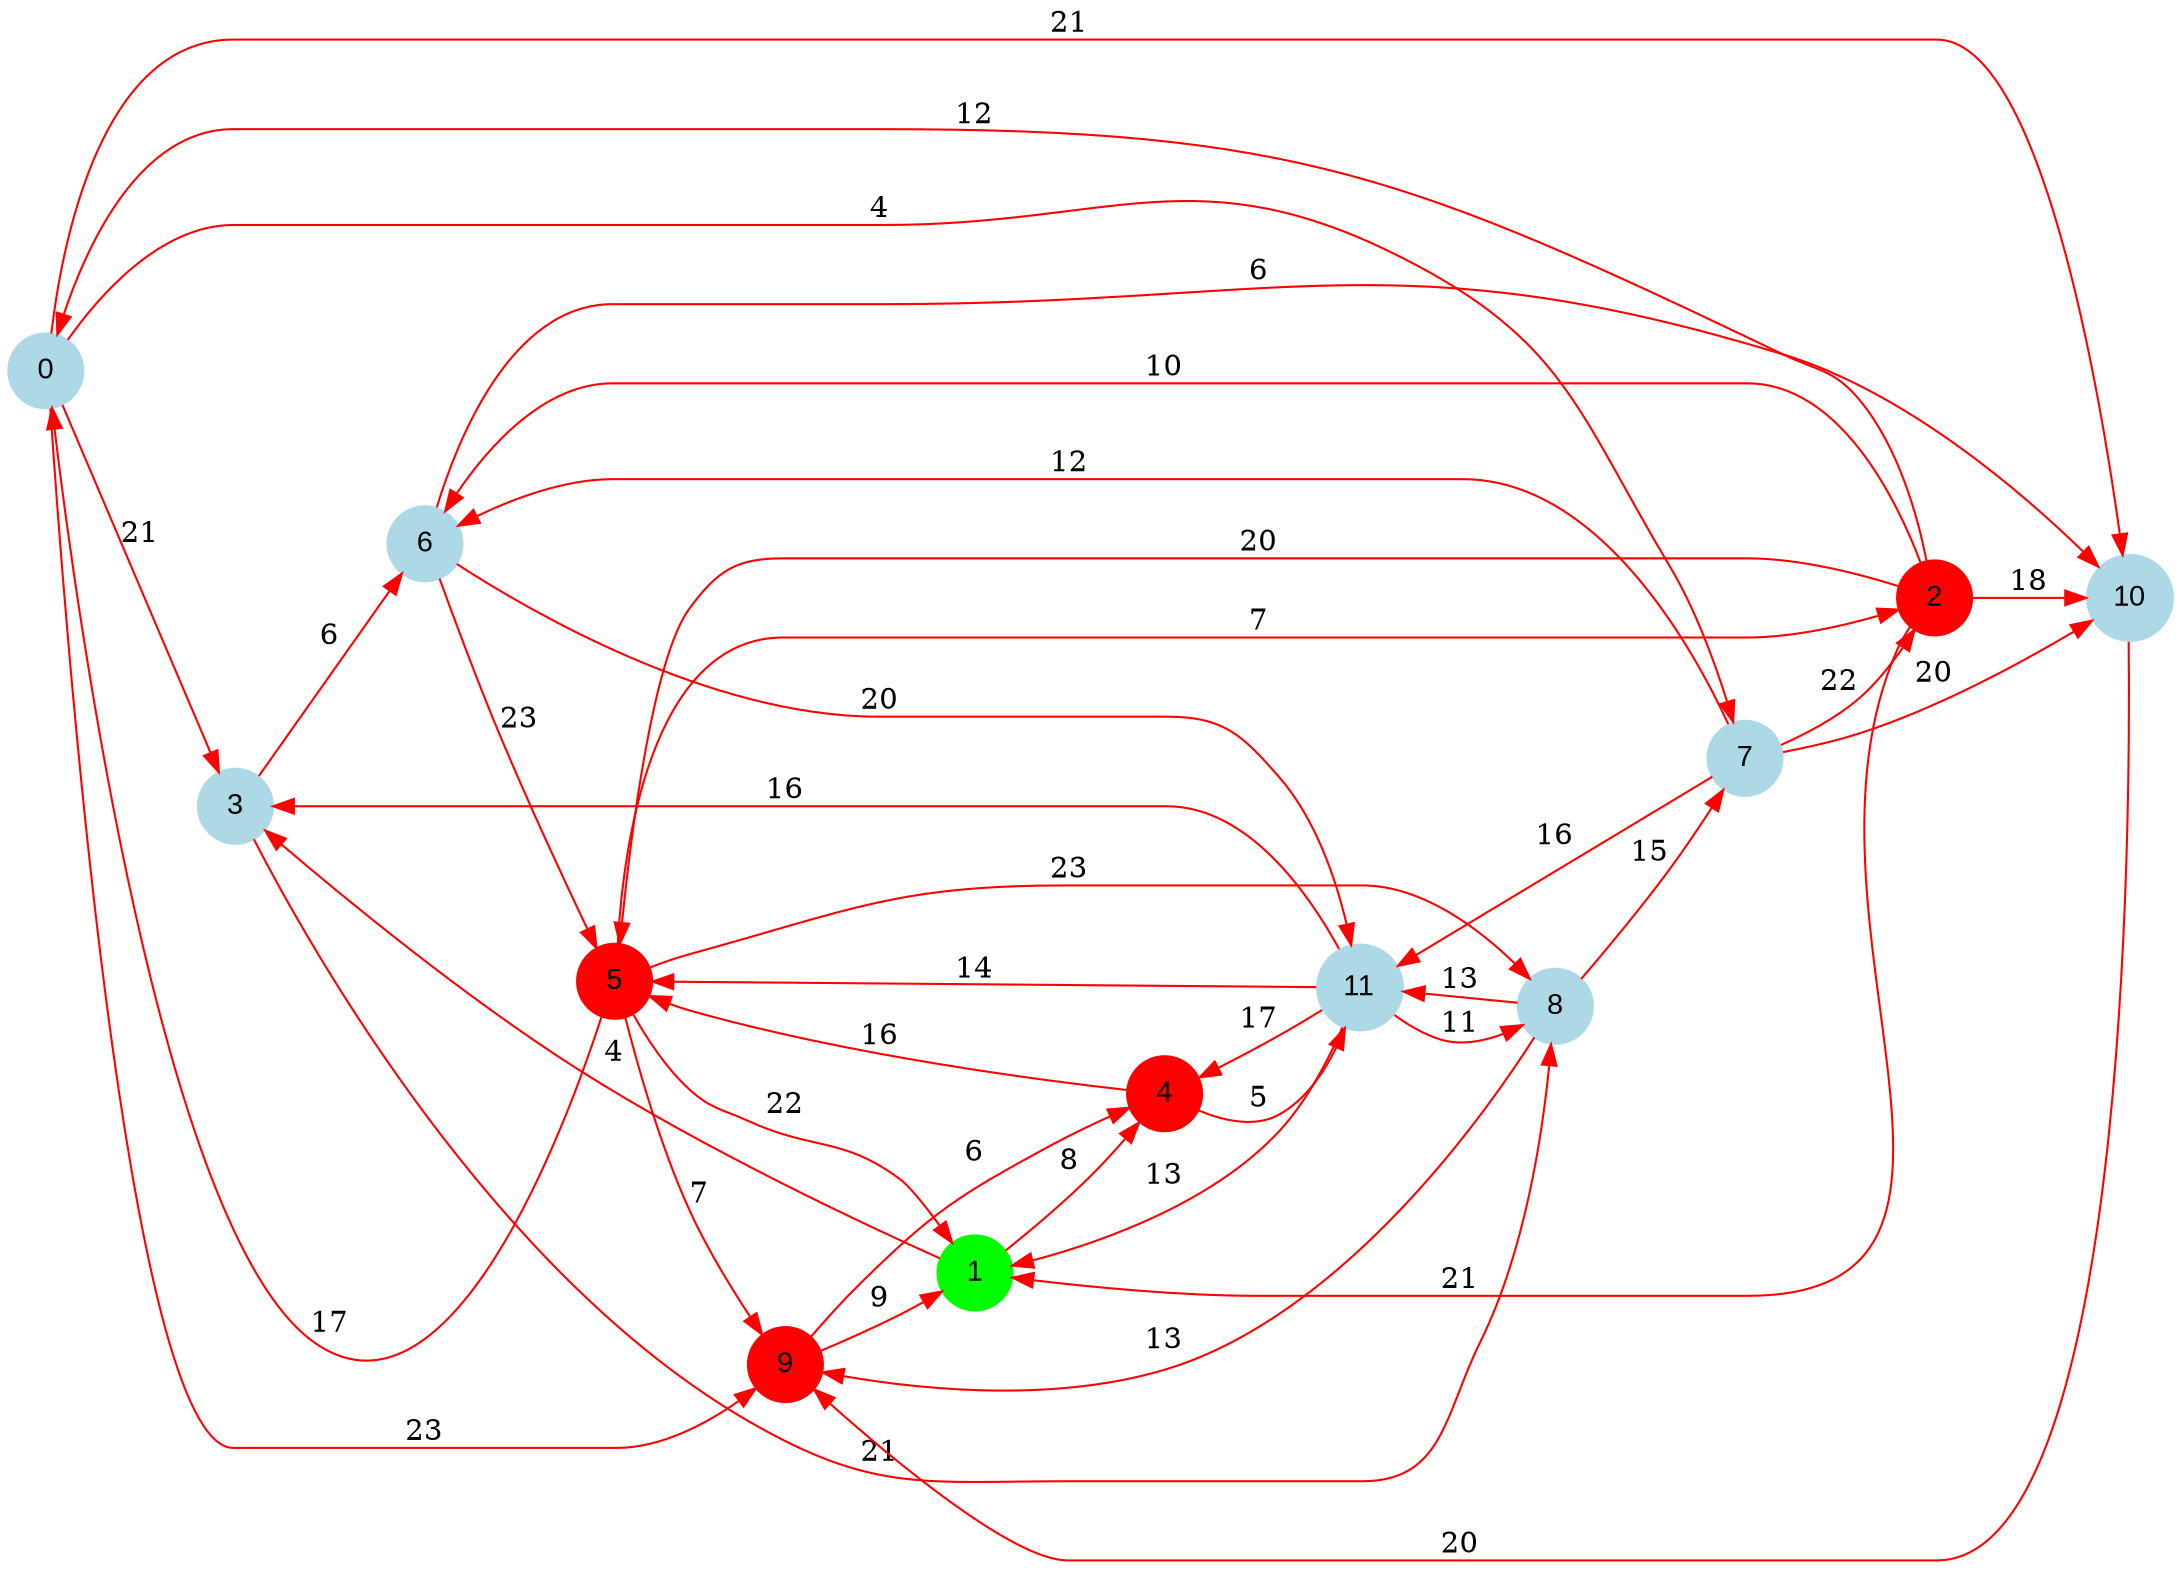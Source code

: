 digraph graphe {
rankdir = LR;
edge [color=red];
0 [fontname="Arial", shape = circle, color=lightblue, style=filled];
1 [fontname="Arial", shape = circle, color=green, style=filled];
2 [fontname="Arial", shape = circle, color=red, style=filled];
3 [fontname="Arial", shape = circle, color=lightblue, style=filled];
4 [fontname="Arial", shape = circle, color=red, style=filled];
5 [fontname="Arial", shape = circle, color=red, style=filled];
6 [fontname="Arial", shape = circle, color=lightblue, style=filled];
7 [fontname="Arial", shape = circle, color=lightblue, style=filled];
8 [fontname="Arial", shape = circle, color=lightblue, style=filled];
9 [fontname="Arial", shape = circle, color=red, style=filled];
10 [fontname="Arial", shape = circle, color=lightblue, style=filled];
11 [fontname="Arial", shape = circle, color=lightblue, style=filled];
	0 -> 3 [label = "21"];
	0 -> 7 [label = "4"];
	0 -> 9 [label = "23"];
	0 -> 10 [label = "21"];
	1 -> 3 [label = "4"];
	1 -> 4 [label = "8"];
	2 -> 0 [label = "12"];
	2 -> 1 [label = "21"];
	2 -> 5 [label = "20"];
	2 -> 6 [label = "10"];
	2 -> 10 [label = "18"];
	3 -> 6 [label = "6"];
	3 -> 8 [label = "21"];
	4 -> 5 [label = "16"];
	4 -> 11 [label = "5"];
	5 -> 0 [label = "17"];
	5 -> 1 [label = "22"];
	5 -> 2 [label = "7"];
	5 -> 8 [label = "23"];
	5 -> 9 [label = "7"];
	6 -> 5 [label = "23"];
	6 -> 10 [label = "6"];
	6 -> 11 [label = "20"];
	7 -> 2 [label = "22"];
	7 -> 6 [label = "12"];
	7 -> 10 [label = "20"];
	7 -> 11 [label = "16"];
	8 -> 7 [label = "15"];
	8 -> 9 [label = "13"];
	8 -> 11 [label = "13"];
	9 -> 1 [label = "9"];
	9 -> 4 [label = "6"];
	10 -> 9 [label = "20"];
	11 -> 1 [label = "13"];
	11 -> 3 [label = "16"];
	11 -> 4 [label = "17"];
	11 -> 5 [label = "14"];
	11 -> 8 [label = "11"];
}